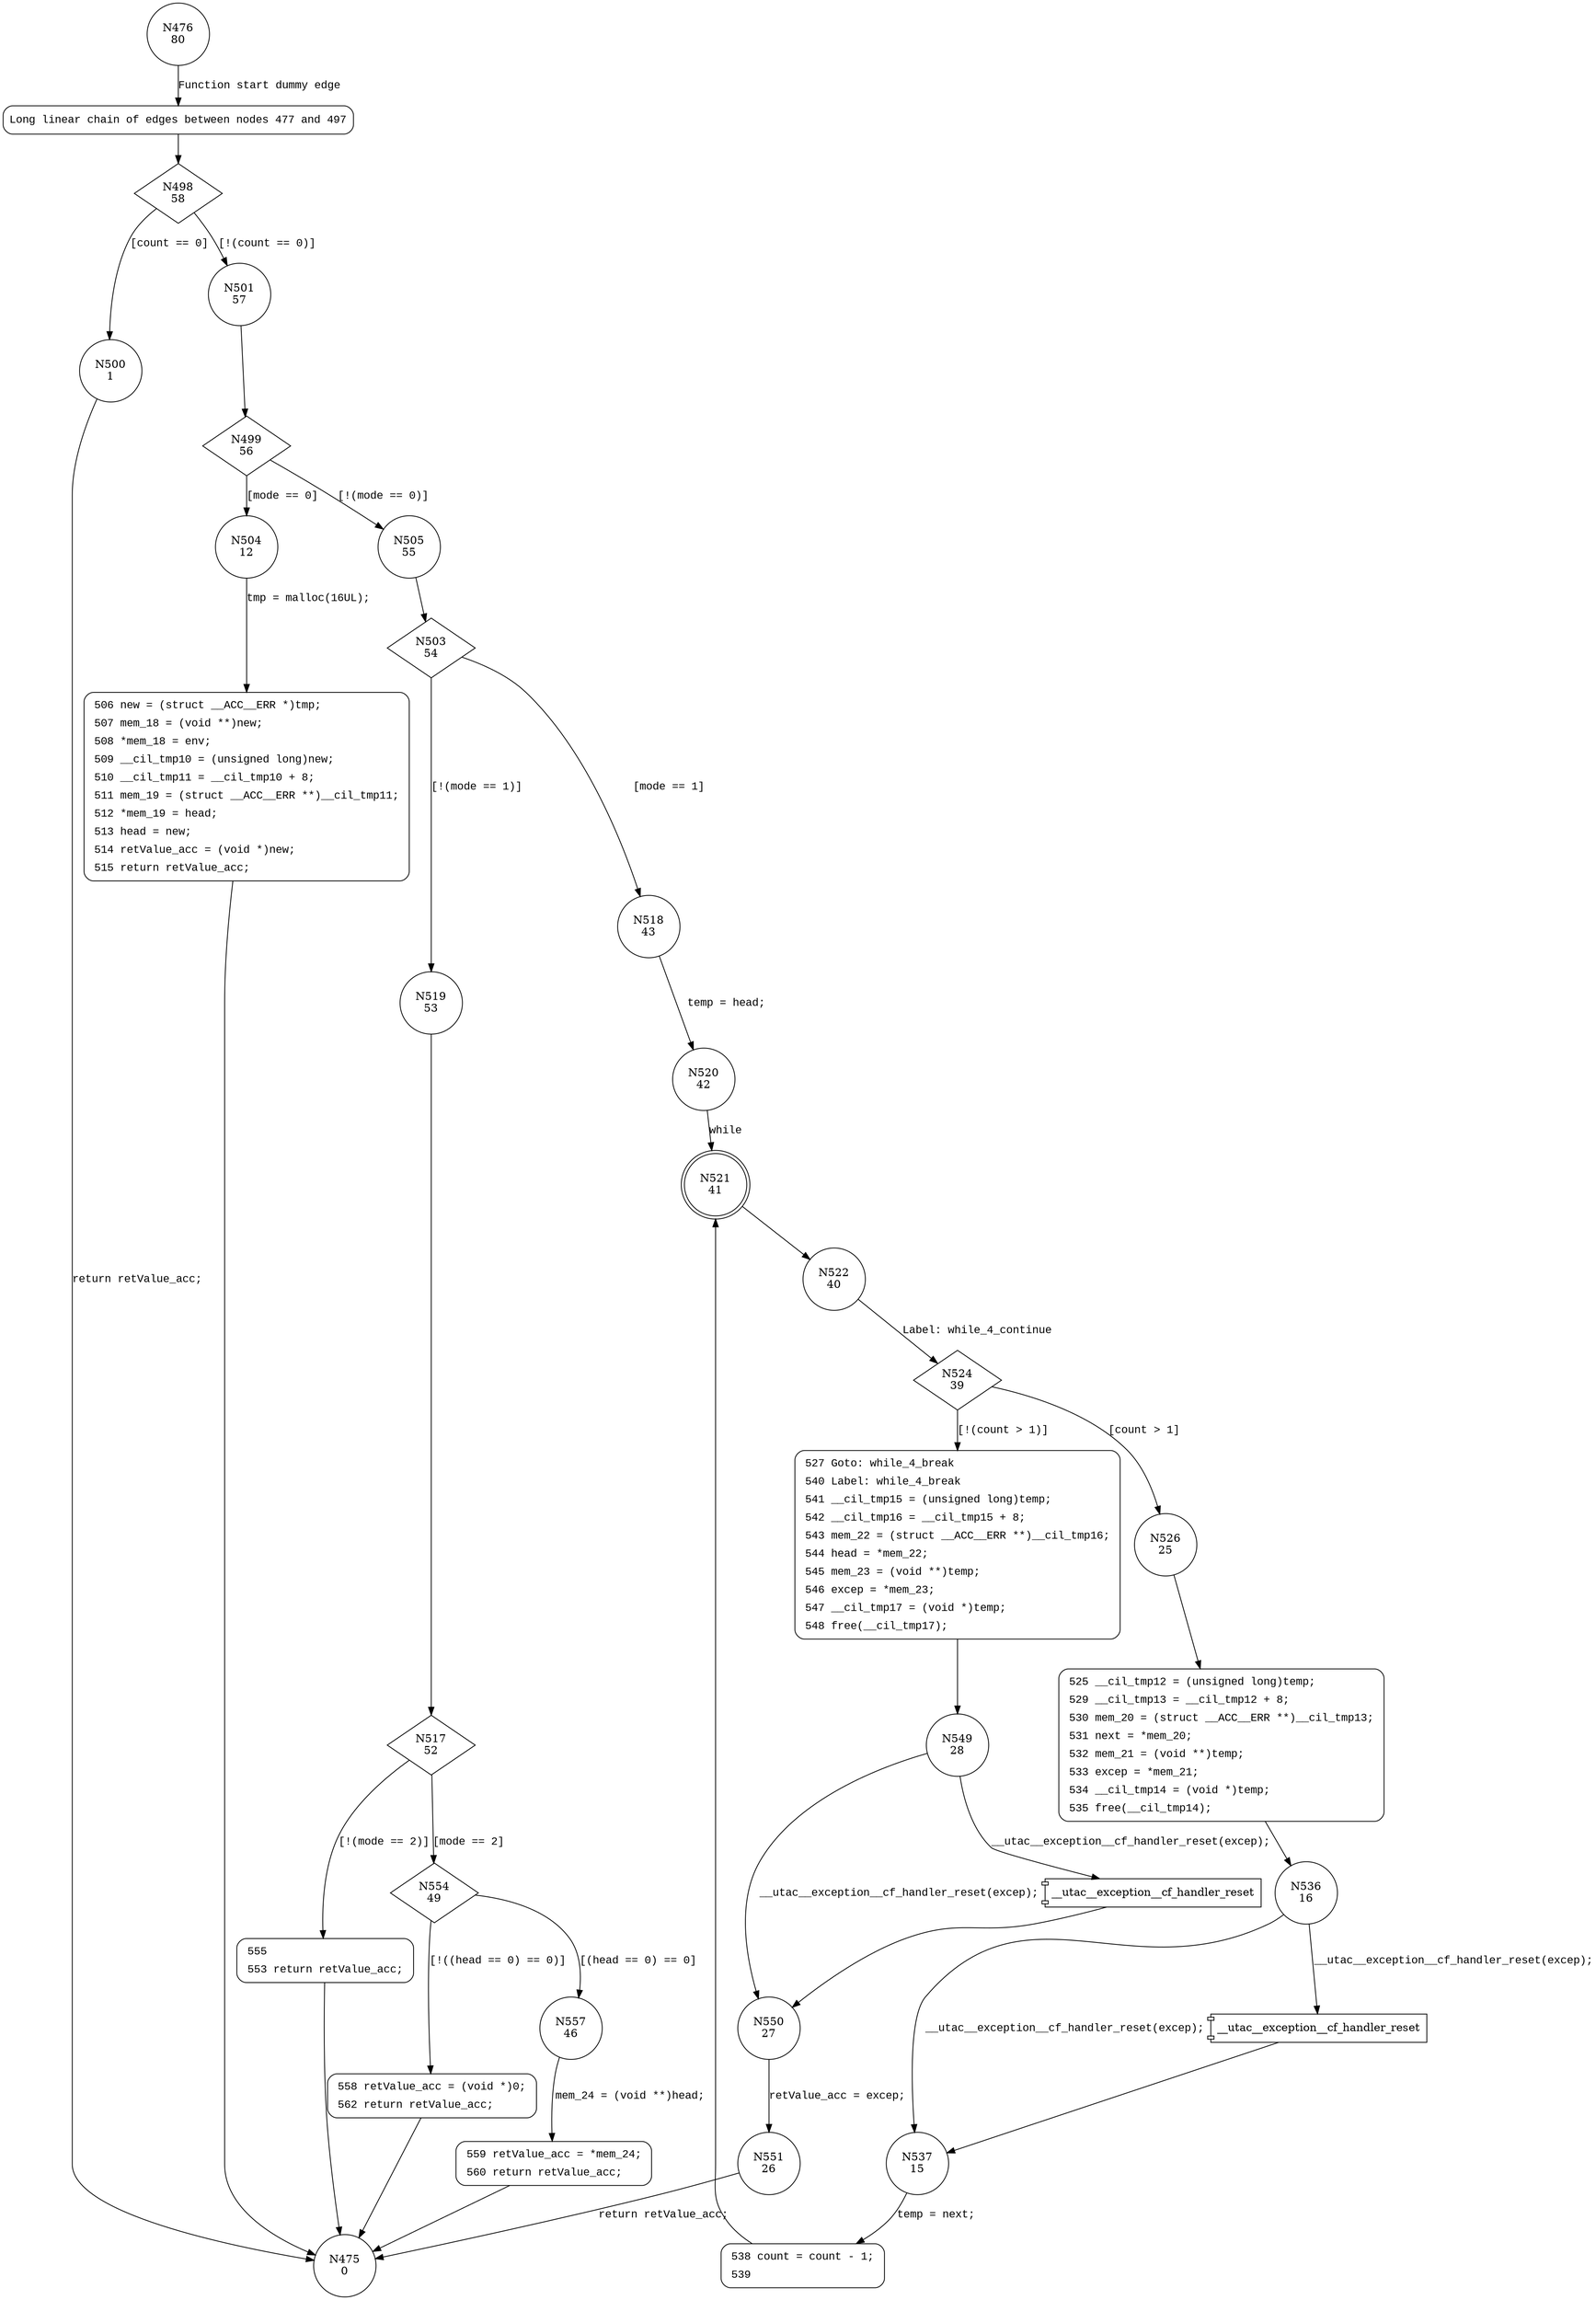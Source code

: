 digraph __utac__error_stack_mgt {
476 [shape="circle" label="N476\n80"]
477 [shape="circle" label="N477\n79"]
498 [shape="diamond" label="N498\n58"]
500 [shape="circle" label="N500\n1"]
501 [shape="circle" label="N501\n57"]
499 [shape="diamond" label="N499\n56"]
504 [shape="circle" label="N504\n12"]
505 [shape="circle" label="N505\n55"]
503 [shape="diamond" label="N503\n54"]
518 [shape="circle" label="N518\n43"]
519 [shape="circle" label="N519\n53"]
517 [shape="diamond" label="N517\n52"]
554 [shape="diamond" label="N554\n49"]
555 [shape="circle" label="N555\n51"]
557 [shape="circle" label="N557\n46"]
558 [shape="circle" label="N558\n48"]
559 [shape="circle" label="N559\n45"]
520 [shape="circle" label="N520\n42"]
521 [shape="doublecircle" label="N521\n41"]
522 [shape="circle" label="N522\n40"]
524 [shape="diamond" label="N524\n39"]
526 [shape="circle" label="N526\n25"]
527 [shape="circle" label="N527\n38"]
549 [shape="circle" label="N549\n28"]
550 [shape="circle" label="N550\n27"]
551 [shape="circle" label="N551\n26"]
525 [shape="circle" label="N525\n24"]
536 [shape="circle" label="N536\n16"]
537 [shape="circle" label="N537\n15"]
538 [shape="circle" label="N538\n14"]
506 [shape="circle" label="N506\n11"]
475 [shape="circle" label="N475\n0"]
477 [style="filled,bold" penwidth="1" fillcolor="white" fontname="Courier New" shape="Mrecord" label="Long linear chain of edges between nodes 477 and 497"]
477 -> 498[label=""]
555 [style="filled,bold" penwidth="1" fillcolor="white" fontname="Courier New" shape="Mrecord" label=<<table border="0" cellborder="0" cellpadding="3" bgcolor="white"><tr><td align="right">555</td><td align="left"></td></tr><tr><td align="right">553</td><td align="left">return retValue_acc;</td></tr></table>>]
555 -> 475[label=""]
558 [style="filled,bold" penwidth="1" fillcolor="white" fontname="Courier New" shape="Mrecord" label=<<table border="0" cellborder="0" cellpadding="3" bgcolor="white"><tr><td align="right">558</td><td align="left">retValue_acc = (void *)0;</td></tr><tr><td align="right">562</td><td align="left">return retValue_acc;</td></tr></table>>]
558 -> 475[label=""]
559 [style="filled,bold" penwidth="1" fillcolor="white" fontname="Courier New" shape="Mrecord" label=<<table border="0" cellborder="0" cellpadding="3" bgcolor="white"><tr><td align="right">559</td><td align="left">retValue_acc = *mem_24;</td></tr><tr><td align="right">560</td><td align="left">return retValue_acc;</td></tr></table>>]
559 -> 475[label=""]
527 [style="filled,bold" penwidth="1" fillcolor="white" fontname="Courier New" shape="Mrecord" label=<<table border="0" cellborder="0" cellpadding="3" bgcolor="white"><tr><td align="right">527</td><td align="left">Goto: while_4_break</td></tr><tr><td align="right">540</td><td align="left">Label: while_4_break</td></tr><tr><td align="right">541</td><td align="left">__cil_tmp15 = (unsigned long)temp;</td></tr><tr><td align="right">542</td><td align="left">__cil_tmp16 = __cil_tmp15 + 8;</td></tr><tr><td align="right">543</td><td align="left">mem_22 = (struct __ACC__ERR **)__cil_tmp16;</td></tr><tr><td align="right">544</td><td align="left">head = *mem_22;</td></tr><tr><td align="right">545</td><td align="left">mem_23 = (void **)temp;</td></tr><tr><td align="right">546</td><td align="left">excep = *mem_23;</td></tr><tr><td align="right">547</td><td align="left">__cil_tmp17 = (void *)temp;</td></tr><tr><td align="right">548</td><td align="left">free(__cil_tmp17);</td></tr></table>>]
527 -> 549[label=""]
525 [style="filled,bold" penwidth="1" fillcolor="white" fontname="Courier New" shape="Mrecord" label=<<table border="0" cellborder="0" cellpadding="3" bgcolor="white"><tr><td align="right">525</td><td align="left">__cil_tmp12 = (unsigned long)temp;</td></tr><tr><td align="right">529</td><td align="left">__cil_tmp13 = __cil_tmp12 + 8;</td></tr><tr><td align="right">530</td><td align="left">mem_20 = (struct __ACC__ERR **)__cil_tmp13;</td></tr><tr><td align="right">531</td><td align="left">next = *mem_20;</td></tr><tr><td align="right">532</td><td align="left">mem_21 = (void **)temp;</td></tr><tr><td align="right">533</td><td align="left">excep = *mem_21;</td></tr><tr><td align="right">534</td><td align="left">__cil_tmp14 = (void *)temp;</td></tr><tr><td align="right">535</td><td align="left">free(__cil_tmp14);</td></tr></table>>]
525 -> 536[label=""]
538 [style="filled,bold" penwidth="1" fillcolor="white" fontname="Courier New" shape="Mrecord" label=<<table border="0" cellborder="0" cellpadding="3" bgcolor="white"><tr><td align="right">538</td><td align="left">count = count - 1;</td></tr><tr><td align="right">539</td><td align="left"></td></tr></table>>]
538 -> 521[label=""]
506 [style="filled,bold" penwidth="1" fillcolor="white" fontname="Courier New" shape="Mrecord" label=<<table border="0" cellborder="0" cellpadding="3" bgcolor="white"><tr><td align="right">506</td><td align="left">new = (struct __ACC__ERR *)tmp;</td></tr><tr><td align="right">507</td><td align="left">mem_18 = (void **)new;</td></tr><tr><td align="right">508</td><td align="left">*mem_18 = env;</td></tr><tr><td align="right">509</td><td align="left">__cil_tmp10 = (unsigned long)new;</td></tr><tr><td align="right">510</td><td align="left">__cil_tmp11 = __cil_tmp10 + 8;</td></tr><tr><td align="right">511</td><td align="left">mem_19 = (struct __ACC__ERR **)__cil_tmp11;</td></tr><tr><td align="right">512</td><td align="left">*mem_19 = head;</td></tr><tr><td align="right">513</td><td align="left">head = new;</td></tr><tr><td align="right">514</td><td align="left">retValue_acc = (void *)new;</td></tr><tr><td align="right">515</td><td align="left">return retValue_acc;</td></tr></table>>]
506 -> 475[label=""]
476 -> 477 [label="Function start dummy edge" fontname="Courier New"]
498 -> 500 [label="[count == 0]" fontname="Courier New"]
498 -> 501 [label="[!(count == 0)]" fontname="Courier New"]
499 -> 504 [label="[mode == 0]" fontname="Courier New"]
499 -> 505 [label="[!(mode == 0)]" fontname="Courier New"]
503 -> 518 [label="[mode == 1]" fontname="Courier New"]
503 -> 519 [label="[!(mode == 1)]" fontname="Courier New"]
517 -> 554 [label="[mode == 2]" fontname="Courier New"]
517 -> 555 [label="[!(mode == 2)]" fontname="Courier New"]
554 -> 557 [label="[(head == 0) == 0]" fontname="Courier New"]
554 -> 558 [label="[!((head == 0) == 0)]" fontname="Courier New"]
557 -> 559 [label="mem_24 = (void **)head;" fontname="Courier New"]
518 -> 520 [label="temp = head;" fontname="Courier New"]
521 -> 522 [label="" fontname="Courier New"]
524 -> 526 [label="[count > 1]" fontname="Courier New"]
524 -> 527 [label="[!(count > 1)]" fontname="Courier New"]
100042 [shape="component" label="__utac__exception__cf_handler_reset"]
549 -> 100042 [label="__utac__exception__cf_handler_reset(excep);" fontname="Courier New"]
100042 -> 550 [label="" fontname="Courier New"]
549 -> 550 [label="__utac__exception__cf_handler_reset(excep);" fontname="Courier New"]
550 -> 551 [label="retValue_acc = excep;" fontname="Courier New"]
526 -> 525 [label="" fontname="Courier New"]
100043 [shape="component" label="__utac__exception__cf_handler_reset"]
536 -> 100043 [label="__utac__exception__cf_handler_reset(excep);" fontname="Courier New"]
100043 -> 537 [label="" fontname="Courier New"]
536 -> 537 [label="__utac__exception__cf_handler_reset(excep);" fontname="Courier New"]
537 -> 538 [label="temp = next;" fontname="Courier New"]
504 -> 506 [label="tmp = malloc(16UL);" fontname="Courier New"]
500 -> 475 [label="return retValue_acc;" fontname="Courier New"]
501 -> 499 [label="" fontname="Courier New"]
505 -> 503 [label="" fontname="Courier New"]
519 -> 517 [label="" fontname="Courier New"]
520 -> 521 [label="while" fontname="Courier New"]
522 -> 524 [label="Label: while_4_continue" fontname="Courier New"]
551 -> 475 [label="return retValue_acc;" fontname="Courier New"]
}